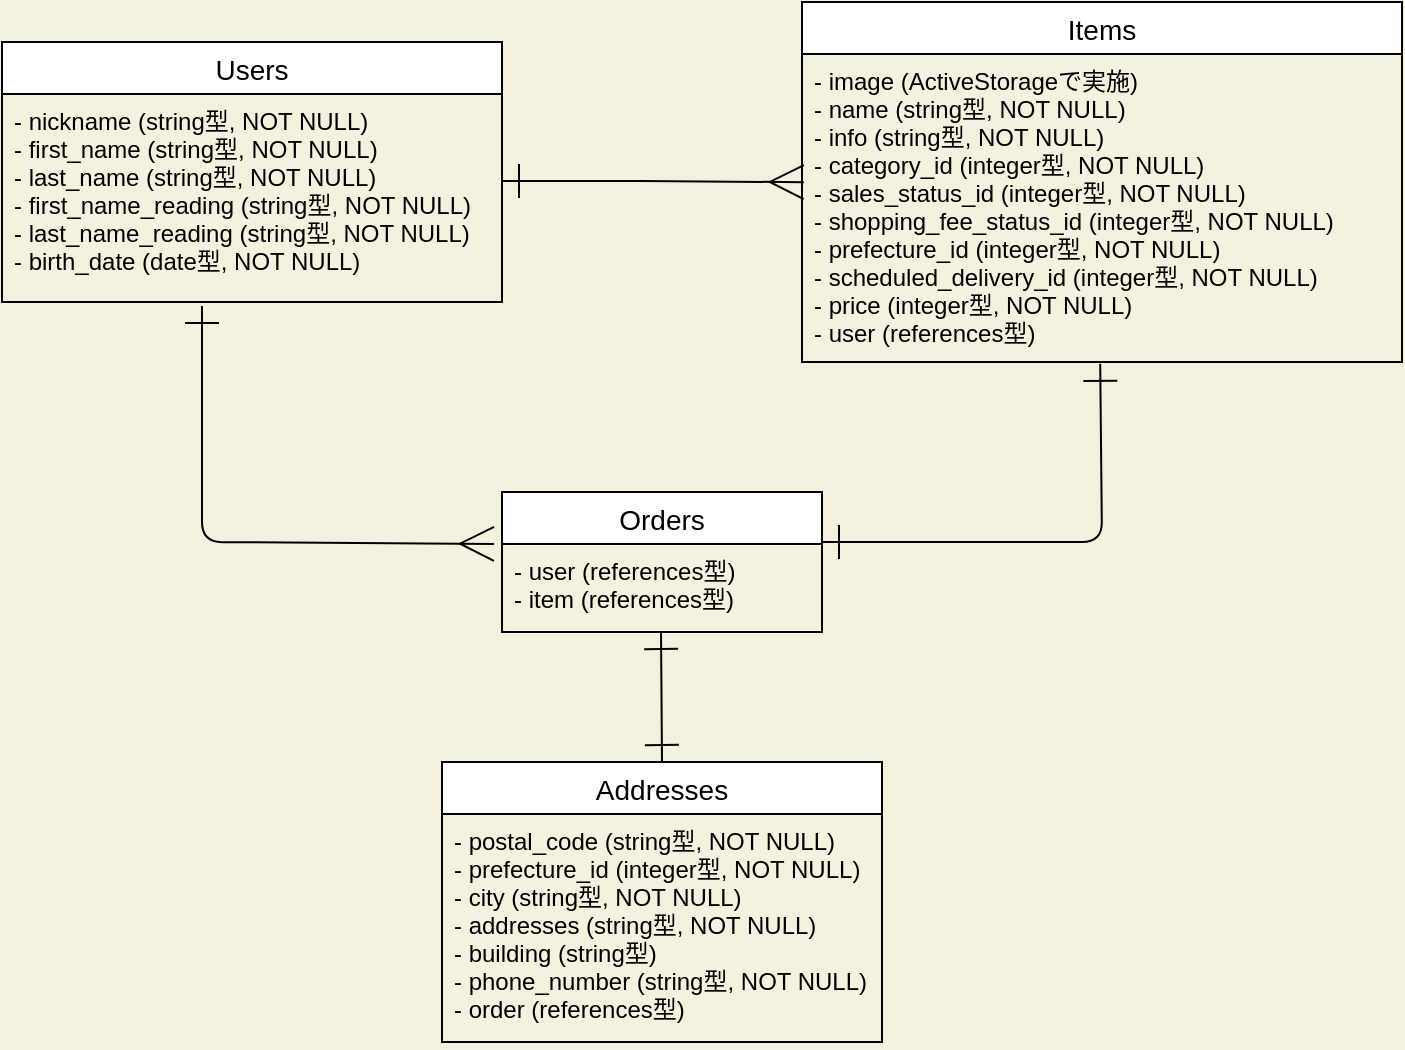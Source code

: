 <mxfile version="13.10.0" type="embed">
    <diagram id="_e7OAqiAToEwEhbF7ZEQ" name="ページ1">
        <mxGraphModel dx="728" dy="680" grid="1" gridSize="10" guides="1" tooltips="1" connect="1" arrows="1" fold="1" page="1" pageScale="1" pageWidth="850" pageHeight="1100" background="#F4F1DE" math="0" shadow="0">
            <root>
                <mxCell id="0"/>
                <mxCell id="1" parent="0"/>
                <mxCell id="30" value="Users" style="swimlane;fontStyle=0;childLayout=stackLayout;horizontal=1;startSize=26;horizontalStack=0;resizeParent=1;resizeParentMax=0;resizeLast=0;collapsible=1;marginBottom=0;align=center;fontSize=14;" vertex="1" parent="1">
                    <mxGeometry x="50" y="130" width="250" height="130" as="geometry"/>
                </mxCell>
                <mxCell id="34" value="Items" style="swimlane;fontStyle=0;childLayout=stackLayout;horizontal=1;startSize=26;horizontalStack=0;resizeParent=1;resizeParentMax=0;resizeLast=0;collapsible=1;marginBottom=0;align=center;fontSize=14;labelBackgroundColor=none;strokeColor=#000000;" vertex="1" parent="1">
                    <mxGeometry x="450" y="110" width="300" height="180" as="geometry"/>
                </mxCell>
                <mxCell id="35" value="- image (ActiveStorageで実施)&#10;- name (string型, NOT NULL)&#10;- info (string型, NOT NULL)&#10;- category_id (integer型, NOT NULL)&#10;- sales_status_id (integer型, NOT NULL)&#10;- shopping_fee_status_id (integer型, NOT NULL)&#10;- prefecture_id (integer型, NOT NULL)&#10;- scheduled_delivery_id (integer型, NOT NULL)&#10;- price (integer型, NOT NULL)&#10;- user (references型)" style="text;strokeColor=none;fillColor=none;spacingLeft=4;spacingRight=4;overflow=hidden;rotatable=0;points=[[0,0.5],[1,0.5]];portConstraint=eastwest;fontSize=12;fontColor=#000000;" vertex="1" parent="34">
                    <mxGeometry y="26" width="300" height="154" as="geometry"/>
                </mxCell>
                <mxCell id="43" value="Orders" style="swimlane;fontStyle=0;childLayout=stackLayout;horizontal=1;startSize=26;horizontalStack=0;resizeParent=1;resizeParentMax=0;resizeLast=0;collapsible=1;marginBottom=0;align=center;fontSize=14;labelBackgroundColor=none;strokeColor=#000000;" vertex="1" parent="1">
                    <mxGeometry x="300" y="355" width="160" height="70" as="geometry"/>
                </mxCell>
                <mxCell id="45" value="- user (references型)&#10;- item (references型)&#10;" style="text;strokeColor=none;fillColor=none;spacingLeft=4;spacingRight=4;overflow=hidden;rotatable=0;points=[[0,0.5],[1,0.5]];portConstraint=eastwest;fontSize=12;fontColor=#000000;" vertex="1" parent="43">
                    <mxGeometry y="26" width="160" height="44" as="geometry"/>
                </mxCell>
                <mxCell id="47" value="Addresses" style="swimlane;fontStyle=0;childLayout=stackLayout;horizontal=1;startSize=26;horizontalStack=0;resizeParent=1;resizeParentMax=0;resizeLast=0;collapsible=1;marginBottom=0;align=center;fontSize=14;labelBackgroundColor=none;strokeColor=#000000;" vertex="1" parent="1">
                    <mxGeometry x="270" y="490" width="220" height="140" as="geometry"/>
                </mxCell>
                <mxCell id="48" value="- postal_code (string型, NOT NULL)&#10;- prefecture_id (integer型, NOT NULL)&#10;- city (string型, NOT NULL)&#10;- addresses (string型, NOT NULL)&#10;- building (string型)&#10;- phone_number (string型, NOT NULL)&#10;- order (references型)" style="text;strokeColor=none;fillColor=none;spacingLeft=4;spacingRight=4;overflow=hidden;rotatable=0;points=[[0,0.5],[1,0.5]];portConstraint=eastwest;fontSize=12;fontColor=#000000;" vertex="1" parent="47">
                    <mxGeometry y="26" width="220" height="114" as="geometry"/>
                </mxCell>
                <mxCell id="31" value="- nickname (string型, NOT NULL)&#10;- first_name (string型, NOT NULL)&#10;- last_name (string型, NOT NULL)&#10;- first_name_reading (string型, NOT NULL)&#10;- last_name_reading (string型, NOT NULL)&#10;- birth_date (date型, NOT NULL)" style="text;fillColor=none;spacingLeft=4;spacingRight=4;overflow=hidden;rotatable=0;points=[[0,0.5],[1,0.5]];portConstraint=eastwest;fontSize=12;labelBackgroundColor=none;fontColor=#000000;strokeColor=#000000;" vertex="1" parent="1">
                    <mxGeometry x="50" y="156" width="250" height="104" as="geometry"/>
                </mxCell>
                <mxCell id="60" value="" style="fontSize=12;html=1;endArrow=ERmany;startArrow=ERone;strokeColor=#000000;elbow=vertical;exitX=0.4;exitY=1.019;exitDx=0;exitDy=0;exitPerimeter=0;entryX=-0.025;entryY=0.371;entryDx=0;entryDy=0;entryPerimeter=0;startFill=0;endFill=0;endSize=15;startSize=15;" edge="1" parent="1" source="31" target="43">
                    <mxGeometry width="100" height="100" relative="1" as="geometry">
                        <mxPoint x="150" y="455" as="sourcePoint"/>
                        <mxPoint x="240" y="355" as="targetPoint"/>
                        <Array as="points">
                            <mxPoint x="150" y="380"/>
                        </Array>
                    </mxGeometry>
                </mxCell>
                <mxCell id="61" value="" style="fontSize=12;html=1;endArrow=ERone;endFill=0;strokeColor=#000000;entryX=0.497;entryY=1.006;entryDx=0;entryDy=0;entryPerimeter=0;startArrow=ERone;startFill=0;endSize=15;startSize=15;" edge="1" parent="1" target="35">
                    <mxGeometry width="100" height="100" relative="1" as="geometry">
                        <mxPoint x="460" y="380" as="sourcePoint"/>
                        <mxPoint x="560" y="300" as="targetPoint"/>
                        <Array as="points">
                            <mxPoint x="600" y="380"/>
                        </Array>
                    </mxGeometry>
                </mxCell>
                <mxCell id="62" value="" style="fontSize=12;html=1;endArrow=ERmany;startArrow=ERone;strokeColor=#000000;entryX=0.003;entryY=0.416;entryDx=0;entryDy=0;entryPerimeter=0;startFill=0;endFill=0;endSize=15;startSize=15;" edge="1" parent="1" target="35">
                    <mxGeometry width="100" height="100" relative="1" as="geometry">
                        <mxPoint x="300" y="199.5" as="sourcePoint"/>
                        <mxPoint x="410" y="199.5" as="targetPoint"/>
                        <Array as="points">
                            <mxPoint x="360" y="199.5"/>
                        </Array>
                    </mxGeometry>
                </mxCell>
                <mxCell id="64" value="" style="fontSize=12;html=1;endArrow=ERone;endFill=1;strokeColor=#000000;startArrow=ERone;startFill=0;endSize=15;startSize=15;" edge="1" parent="1">
                    <mxGeometry width="100" height="100" relative="1" as="geometry">
                        <mxPoint x="380" y="490" as="sourcePoint"/>
                        <mxPoint x="379.5" y="425" as="targetPoint"/>
                    </mxGeometry>
                </mxCell>
            </root>
        </mxGraphModel>
    </diagram>
</mxfile>